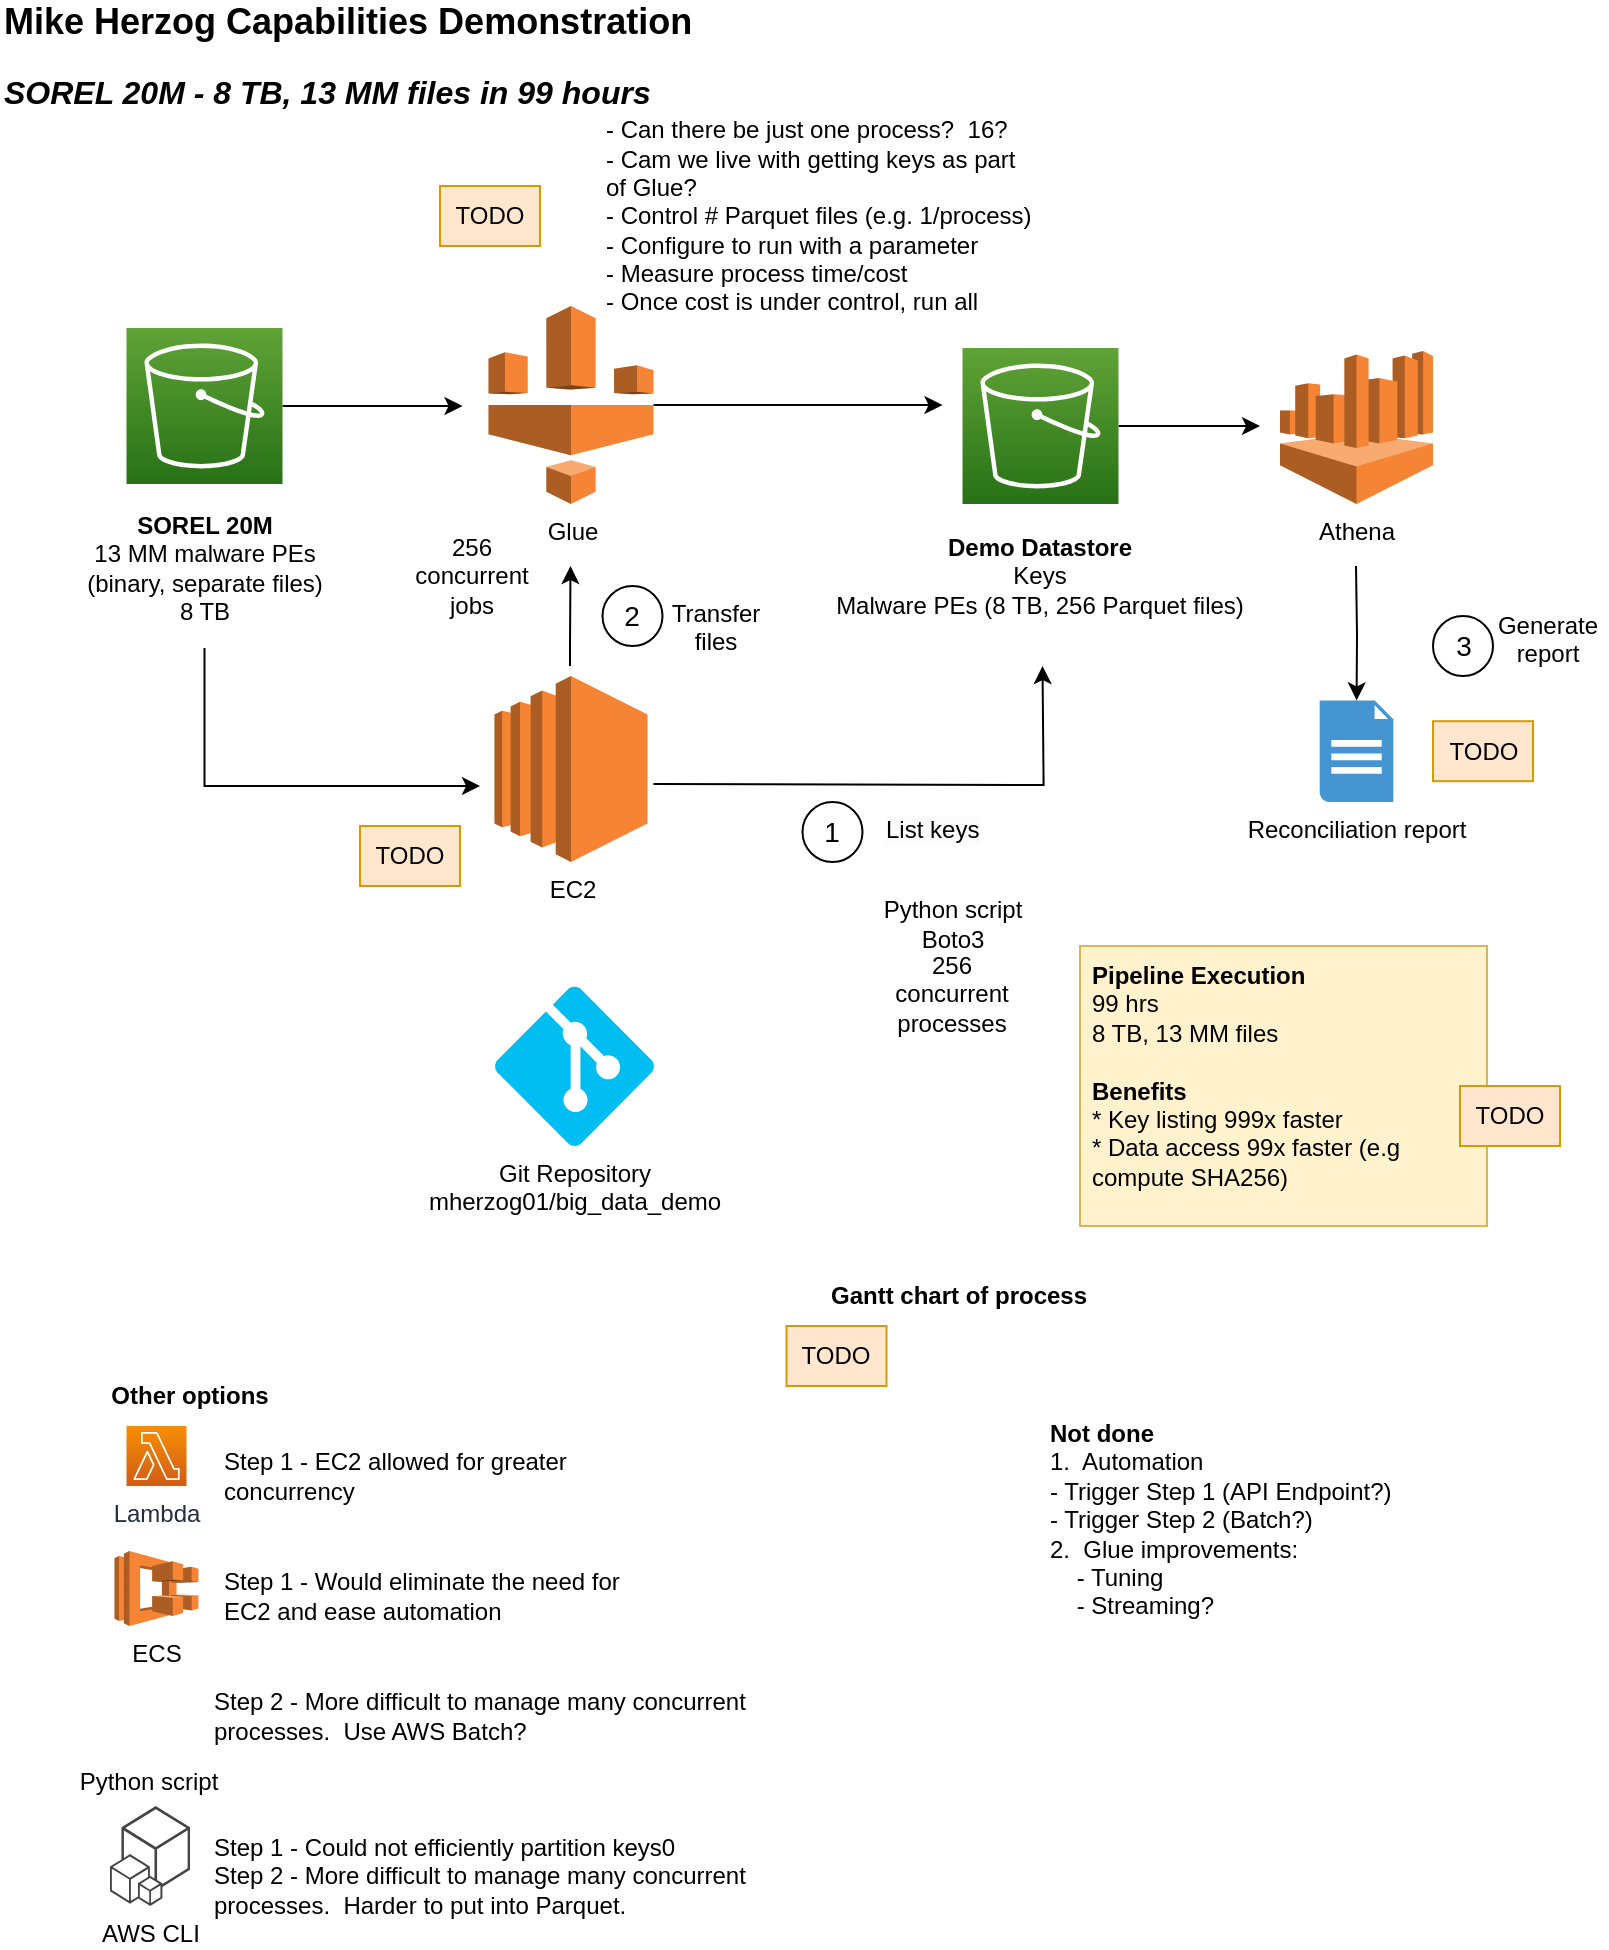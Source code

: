 <mxfile version="21.0.7" type="device"><diagram name="Page-1" id="8_G3W9qjCvlaL20IXkla"><mxGraphModel dx="1064" dy="1155" grid="1" gridSize="10" guides="1" tooltips="1" connect="1" arrows="1" fold="1" page="1" pageScale="1" pageWidth="850" pageHeight="1100" math="0" shadow="0"><root><mxCell id="0"/><mxCell id="1" parent="0"/><mxCell id="77yk1bzN0xZj_WoLheme-6" style="edgeStyle=orthogonalEdgeStyle;rounded=0;orthogonalLoop=1;jettySize=auto;html=1;" edge="1" parent="1"><mxGeometry relative="1" as="geometry"><mxPoint x="366.75" y="419" as="sourcePoint"/><mxPoint x="561.25" y="360" as="targetPoint"/></mxGeometry></mxCell><mxCell id="77yk1bzN0xZj_WoLheme-15" style="edgeStyle=orthogonalEdgeStyle;rounded=0;orthogonalLoop=1;jettySize=auto;html=1;" edge="1" parent="1" source="77yk1bzN0xZj_WoLheme-2"><mxGeometry relative="1" as="geometry"><mxPoint x="271.25" y="230" as="targetPoint"/></mxGeometry></mxCell><mxCell id="77yk1bzN0xZj_WoLheme-2" value="" style="sketch=0;points=[[0,0,0],[0.25,0,0],[0.5,0,0],[0.75,0,0],[1,0,0],[0,1,0],[0.25,1,0],[0.5,1,0],[0.75,1,0],[1,1,0],[0,0.25,0],[0,0.5,0],[0,0.75,0],[1,0.25,0],[1,0.5,0],[1,0.75,0]];outlineConnect=0;fontColor=#232F3E;gradientColor=#60A337;gradientDirection=north;fillColor=#277116;strokeColor=#ffffff;dashed=0;verticalLabelPosition=bottom;verticalAlign=top;align=center;html=1;fontSize=12;fontStyle=0;aspect=fixed;shape=mxgraph.aws4.resourceIcon;resIcon=mxgraph.aws4.s3;" vertex="1" parent="1"><mxGeometry x="103.25" y="191" width="78" height="78" as="geometry"/></mxCell><mxCell id="77yk1bzN0xZj_WoLheme-16" style="edgeStyle=orthogonalEdgeStyle;rounded=0;orthogonalLoop=1;jettySize=auto;html=1;" edge="1" parent="1" source="77yk1bzN0xZj_WoLheme-3"><mxGeometry relative="1" as="geometry"><mxPoint x="511.25" y="229.5" as="targetPoint"/></mxGeometry></mxCell><mxCell id="77yk1bzN0xZj_WoLheme-3" value="Glue" style="outlineConnect=0;dashed=0;verticalLabelPosition=bottom;verticalAlign=top;align=center;html=1;shape=mxgraph.aws3.glue;fillColor=#F58534;gradientColor=none;" vertex="1" parent="1"><mxGeometry x="284.25" y="180" width="82.5" height="99" as="geometry"/></mxCell><mxCell id="77yk1bzN0xZj_WoLheme-4" value="&lt;b&gt;SOREL 20M&lt;/b&gt;&lt;br&gt;13 MM malware PEs (binary, separate files)&lt;br&gt;8 TB" style="text;strokeColor=none;align=center;fillColor=none;html=1;verticalAlign=middle;whiteSpace=wrap;rounded=0;" vertex="1" parent="1"><mxGeometry x="82" y="271" width="120.5" height="80" as="geometry"/></mxCell><mxCell id="77yk1bzN0xZj_WoLheme-21" style="edgeStyle=orthogonalEdgeStyle;rounded=0;orthogonalLoop=1;jettySize=auto;html=1;" edge="1" parent="1" source="77yk1bzN0xZj_WoLheme-5"><mxGeometry relative="1" as="geometry"><mxPoint x="670" y="240" as="targetPoint"/></mxGeometry></mxCell><mxCell id="77yk1bzN0xZj_WoLheme-5" value="" style="sketch=0;points=[[0,0,0],[0.25,0,0],[0.5,0,0],[0.75,0,0],[1,0,0],[0,1,0],[0.25,1,0],[0.5,1,0],[0.75,1,0],[1,1,0],[0,0.25,0],[0,0.5,0],[0,0.75,0],[1,0.25,0],[1,0.5,0],[1,0.75,0]];outlineConnect=0;fontColor=#232F3E;gradientColor=#60A337;gradientDirection=north;fillColor=#277116;strokeColor=#ffffff;dashed=0;verticalLabelPosition=bottom;verticalAlign=top;align=center;html=1;fontSize=12;fontStyle=0;aspect=fixed;shape=mxgraph.aws4.resourceIcon;resIcon=mxgraph.aws4.s3;" vertex="1" parent="1"><mxGeometry x="521.25" y="201" width="78" height="78" as="geometry"/></mxCell><mxCell id="77yk1bzN0xZj_WoLheme-7" value="&lt;font style=&quot;font-size: 14px;&quot;&gt;1&lt;/font&gt;" style="ellipse;whiteSpace=wrap;html=1;" vertex="1" parent="1"><mxGeometry x="441.25" y="428" width="30" height="30" as="geometry"/></mxCell><mxCell id="77yk1bzN0xZj_WoLheme-8" value="&lt;b&gt;Demo Datastore&lt;/b&gt;&lt;br&gt;Keys&lt;br&gt;Malware PEs (8 TB, 256 Parquet files)" style="text;strokeColor=none;align=center;fillColor=none;html=1;verticalAlign=middle;whiteSpace=wrap;rounded=0;" vertex="1" parent="1"><mxGeometry x="450" y="290" width="220" height="50" as="geometry"/></mxCell><mxCell id="77yk1bzN0xZj_WoLheme-9" value="EC2" style="outlineConnect=0;dashed=0;verticalLabelPosition=bottom;verticalAlign=top;align=center;html=1;shape=mxgraph.aws3.ec2;fillColor=#F58534;gradientColor=none;" vertex="1" parent="1"><mxGeometry x="287.25" y="365" width="76.5" height="93" as="geometry"/></mxCell><mxCell id="77yk1bzN0xZj_WoLheme-10" value="Lambda" style="sketch=0;points=[[0,0,0],[0.25,0,0],[0.5,0,0],[0.75,0,0],[1,0,0],[0,1,0],[0.25,1,0],[0.5,1,0],[0.75,1,0],[1,1,0],[0,0.25,0],[0,0.5,0],[0,0.75,0],[1,0.25,0],[1,0.5,0],[1,0.75,0]];outlineConnect=0;fontColor=#232F3E;gradientColor=#F78E04;gradientDirection=north;fillColor=#D05C17;strokeColor=#ffffff;dashed=0;verticalLabelPosition=bottom;verticalAlign=top;align=center;html=1;fontSize=12;fontStyle=0;aspect=fixed;shape=mxgraph.aws4.resourceIcon;resIcon=mxgraph.aws4.lambda;" vertex="1" parent="1"><mxGeometry x="103.25" y="740" width="30" height="30" as="geometry"/></mxCell><mxCell id="77yk1bzN0xZj_WoLheme-11" value="&lt;span style=&quot;color: rgb(0, 0, 0); font-family: Helvetica; font-size: 12px; font-style: normal; font-variant-ligatures: normal; font-variant-caps: normal; font-weight: 400; letter-spacing: normal; orphans: 2; text-align: center; text-indent: 0px; text-transform: none; widows: 2; word-spacing: 0px; -webkit-text-stroke-width: 0px; background-color: rgb(251, 251, 251); text-decoration-thickness: initial; text-decoration-style: initial; text-decoration-color: initial; float: none; display: inline !important;&quot;&gt;List&lt;span&gt;&amp;nbsp;keys&lt;/span&gt;&lt;/span&gt;" style="text;whiteSpace=wrap;html=1;" vertex="1" parent="1"><mxGeometry x="481.25" y="428" width="60" height="30" as="geometry"/></mxCell><mxCell id="77yk1bzN0xZj_WoLheme-12" value="&lt;font style=&quot;font-size: 14px;&quot;&gt;2&lt;/font&gt;" style="ellipse;whiteSpace=wrap;html=1;" vertex="1" parent="1"><mxGeometry x="341.25" y="320" width="30" height="30" as="geometry"/></mxCell><mxCell id="77yk1bzN0xZj_WoLheme-13" value="&lt;div style=&quot;text-align: center;&quot;&gt;&lt;span style=&quot;background-color: initial;&quot;&gt;Transfer files&lt;/span&gt;&lt;/div&gt;" style="text;whiteSpace=wrap;html=1;" vertex="1" parent="1"><mxGeometry x="367.25" y="320" width="60" height="30" as="geometry"/></mxCell><mxCell id="77yk1bzN0xZj_WoLheme-14" style="edgeStyle=orthogonalEdgeStyle;rounded=0;orthogonalLoop=1;jettySize=auto;html=1;" edge="1" parent="1"><mxGeometry relative="1" as="geometry"><mxPoint x="325" y="360" as="sourcePoint"/><mxPoint x="325.25" y="310" as="targetPoint"/><Array as="points"><mxPoint x="325" y="350"/><mxPoint x="325" y="350"/></Array></mxGeometry></mxCell><mxCell id="77yk1bzN0xZj_WoLheme-17" value="256 concurrent jobs" style="text;strokeColor=none;align=center;fillColor=none;html=1;verticalAlign=middle;whiteSpace=wrap;rounded=0;" vertex="1" parent="1"><mxGeometry x="241.25" y="300" width="70" height="30" as="geometry"/></mxCell><mxCell id="77yk1bzN0xZj_WoLheme-18" value="Python script&lt;br&gt;Boto3" style="text;strokeColor=none;align=center;fillColor=none;html=1;verticalAlign=middle;whiteSpace=wrap;rounded=0;" vertex="1" parent="1"><mxGeometry x="471.25" y="474" width="91.25" height="30" as="geometry"/></mxCell><mxCell id="77yk1bzN0xZj_WoLheme-19" value="Git Repository&lt;br&gt;mherzog01/big_data_demo" style="verticalLabelPosition=bottom;html=1;verticalAlign=top;align=center;strokeColor=none;fillColor=#00BEF2;shape=mxgraph.azure.git_repository;" vertex="1" parent="1"><mxGeometry x="287.25" y="520" width="80" height="80" as="geometry"/></mxCell><mxCell id="77yk1bzN0xZj_WoLheme-20" value="Athena" style="outlineConnect=0;dashed=0;verticalLabelPosition=bottom;verticalAlign=top;align=center;html=1;shape=mxgraph.aws3.athena;fillColor=#F58534;gradientColor=none;" vertex="1" parent="1"><mxGeometry x="680" y="202.5" width="76.5" height="76.5" as="geometry"/></mxCell><mxCell id="77yk1bzN0xZj_WoLheme-22" value="Reconciliation report" style="shadow=0;dashed=0;html=1;strokeColor=none;fillColor=#4495D1;labelPosition=center;verticalLabelPosition=bottom;verticalAlign=top;align=center;outlineConnect=0;shape=mxgraph.veeam.2d.report;" vertex="1" parent="1"><mxGeometry x="699.85" y="377.2" width="36.8" height="50.8" as="geometry"/></mxCell><mxCell id="77yk1bzN0xZj_WoLheme-24" value="&lt;div style=&quot;text-align: center;&quot;&gt;&lt;span style=&quot;background-color: initial;&quot;&gt;Generate report&lt;/span&gt;&lt;/div&gt;" style="text;whiteSpace=wrap;html=1;" vertex="1" parent="1"><mxGeometry x="783.15" y="326" width="60" height="30" as="geometry"/></mxCell><mxCell id="77yk1bzN0xZj_WoLheme-25" value="&lt;font style=&quot;font-size: 14px;&quot;&gt;3&lt;/font&gt;" style="ellipse;whiteSpace=wrap;html=1;" vertex="1" parent="1"><mxGeometry x="756.5" y="335" width="30" height="30" as="geometry"/></mxCell><mxCell id="77yk1bzN0xZj_WoLheme-26" style="edgeStyle=orthogonalEdgeStyle;rounded=0;orthogonalLoop=1;jettySize=auto;html=1;" edge="1" parent="1" target="77yk1bzN0xZj_WoLheme-22"><mxGeometry relative="1" as="geometry"><mxPoint x="680" y="250" as="targetPoint"/><mxPoint x="718" y="310" as="sourcePoint"/></mxGeometry></mxCell><mxCell id="77yk1bzN0xZj_WoLheme-27" value="&lt;b&gt;Pipeline Execution&lt;/b&gt;&lt;br&gt;99 hrs&lt;br&gt;8 TB, 13 MM files&lt;br&gt;&lt;br&gt;&lt;b&gt;Benefits&lt;/b&gt;&lt;br&gt;* Key listing 999x faster&lt;br&gt;* Data access 99x faster (e.g compute SHA256)" style="text;strokeColor=#d6b656;align=left;fillColor=#fff2cc;html=1;verticalAlign=top;whiteSpace=wrap;rounded=0;spacingTop=1;spacingLeft=4;spacingBottom=1;spacingRight=1;" vertex="1" parent="1"><mxGeometry x="580" y="500" width="203.5" height="140" as="geometry"/></mxCell><mxCell id="77yk1bzN0xZj_WoLheme-29" value="" style="shape=image;html=1;verticalAlign=top;verticalLabelPosition=bottom;labelBackgroundColor=#ffffff;imageAspect=0;aspect=fixed;image=https://cdn2.iconfinder.com/data/icons/boxicons-logos/24/bxl-python-128.png" vertex="1" parent="1"><mxGeometry x="441.25" y="470" width="34" height="34" as="geometry"/></mxCell><mxCell id="77yk1bzN0xZj_WoLheme-30" value="256 concurrent processes" style="text;strokeColor=none;align=center;fillColor=none;html=1;verticalAlign=middle;whiteSpace=wrap;rounded=0;" vertex="1" parent="1"><mxGeometry x="481.25" y="509" width="70" height="30" as="geometry"/></mxCell><mxCell id="77yk1bzN0xZj_WoLheme-31" value="Gantt chart of process" style="text;strokeColor=none;align=center;fillColor=none;html=1;verticalAlign=middle;whiteSpace=wrap;rounded=0;fontStyle=1" vertex="1" parent="1"><mxGeometry x="450" y="660" width="138.75" height="30" as="geometry"/></mxCell><mxCell id="77yk1bzN0xZj_WoLheme-32" value="TODO" style="text;strokeColor=#d79b00;align=center;fillColor=#ffe6cc;html=1;verticalAlign=middle;whiteSpace=wrap;rounded=0;" vertex="1" parent="1"><mxGeometry x="770" y="570" width="50" height="30" as="geometry"/></mxCell><mxCell id="77yk1bzN0xZj_WoLheme-34" value="TODO" style="text;strokeColor=#d79b00;align=center;fillColor=#ffe6cc;html=1;verticalAlign=middle;whiteSpace=wrap;rounded=0;" vertex="1" parent="1"><mxGeometry x="433.25" y="690" width="50" height="30" as="geometry"/></mxCell><mxCell id="77yk1bzN0xZj_WoLheme-36" value="TODO" style="text;strokeColor=#d79b00;align=center;fillColor=#ffe6cc;html=1;verticalAlign=middle;whiteSpace=wrap;rounded=0;" vertex="1" parent="1"><mxGeometry x="756.5" y="387.6" width="50" height="30" as="geometry"/></mxCell><mxCell id="77yk1bzN0xZj_WoLheme-38" value="TODO" style="text;strokeColor=#d79b00;align=center;fillColor=#ffe6cc;html=1;verticalAlign=middle;whiteSpace=wrap;rounded=0;" vertex="1" parent="1"><mxGeometry x="220" y="440" width="50" height="30" as="geometry"/></mxCell><mxCell id="77yk1bzN0xZj_WoLheme-40" value="Step 1 - EC2 allowed for greater concurrency" style="text;strokeColor=none;align=left;fillColor=none;html=1;verticalAlign=middle;whiteSpace=wrap;rounded=0;" vertex="1" parent="1"><mxGeometry x="150" y="750" width="210" height="30" as="geometry"/></mxCell><mxCell id="77yk1bzN0xZj_WoLheme-42" value="Other options" style="text;strokeColor=none;align=center;fillColor=none;html=1;verticalAlign=middle;whiteSpace=wrap;rounded=0;fontStyle=1" vertex="1" parent="1"><mxGeometry x="90" y="710" width="90" height="30" as="geometry"/></mxCell><mxCell id="77yk1bzN0xZj_WoLheme-44" value="Python script" style="shape=image;html=1;verticalAlign=top;verticalLabelPosition=bottom;labelBackgroundColor=#ffffff;imageAspect=0;aspect=fixed;image=https://cdn2.iconfinder.com/data/icons/boxicons-logos/24/bxl-python-128.png" vertex="1" parent="1"><mxGeometry x="97.25" y="870" width="34" height="34" as="geometry"/></mxCell><mxCell id="77yk1bzN0xZj_WoLheme-45" value="AWS CLI" style="outlineConnect=0;dashed=0;verticalLabelPosition=bottom;verticalAlign=top;align=center;html=1;shape=mxgraph.aws3.cli;fillColor=#444444;gradientColor=none;" vertex="1" parent="1"><mxGeometry x="95" y="930" width="40" height="50" as="geometry"/></mxCell><mxCell id="77yk1bzN0xZj_WoLheme-46" value="Step 2 - More difficult to manage many concurrent processes.&amp;nbsp; Use AWS Batch?" style="text;strokeColor=none;align=left;fillColor=none;html=1;verticalAlign=middle;whiteSpace=wrap;rounded=0;" vertex="1" parent="1"><mxGeometry x="145" y="870" width="270" height="30" as="geometry"/></mxCell><mxCell id="77yk1bzN0xZj_WoLheme-47" value="Step 1 - Could not efficiently partition keys0&lt;br&gt;Step 2 - More difficult to manage many concurrent processes.&amp;nbsp; Harder to put into Parquet." style="text;strokeColor=none;align=left;fillColor=none;html=1;verticalAlign=middle;whiteSpace=wrap;rounded=0;" vertex="1" parent="1"><mxGeometry x="145" y="940" width="270" height="50" as="geometry"/></mxCell><mxCell id="77yk1bzN0xZj_WoLheme-48" style="edgeStyle=orthogonalEdgeStyle;rounded=0;orthogonalLoop=1;jettySize=auto;html=1;" edge="1" parent="1" source="77yk1bzN0xZj_WoLheme-4"><mxGeometry relative="1" as="geometry"><mxPoint x="280" y="420" as="targetPoint"/><mxPoint x="190" y="250" as="sourcePoint"/><Array as="points"><mxPoint x="142" y="420"/></Array></mxGeometry></mxCell><mxCell id="77yk1bzN0xZj_WoLheme-49" value="Not done&lt;br&gt;&lt;span style=&quot;font-weight: normal;&quot;&gt;1.&amp;nbsp; Automation &lt;br&gt;- Trigger Step 1 (API Endpoint?)&lt;br&gt;- Trigger Step 2 (Batch?)&lt;br&gt;2.&amp;nbsp; Glue improvements:&lt;br&gt;&amp;nbsp; &amp;nbsp; - Tuning&lt;br&gt;&amp;nbsp; &amp;nbsp; - Streaming?&lt;br&gt;&lt;/span&gt;" style="text;strokeColor=none;align=left;fillColor=none;html=1;verticalAlign=top;whiteSpace=wrap;rounded=0;fontStyle=1" vertex="1" parent="1"><mxGeometry x="562.5" y="730" width="207.5" height="140" as="geometry"/></mxCell><mxCell id="77yk1bzN0xZj_WoLheme-50" value="TODO" style="text;strokeColor=#d79b00;align=center;fillColor=#ffe6cc;html=1;verticalAlign=middle;whiteSpace=wrap;rounded=0;" vertex="1" parent="1"><mxGeometry x="260" y="120" width="50" height="30" as="geometry"/></mxCell><mxCell id="77yk1bzN0xZj_WoLheme-52" value="&lt;b&gt;&lt;font style=&quot;&quot;&gt;&lt;font style=&quot;font-size: 18px;&quot;&gt;Mike Herzog Capabilities Demonstration&lt;/font&gt;&lt;br&gt;&lt;br&gt;&lt;i style=&quot;font-size: 16px;&quot;&gt;SOREL 20M - 8 TB, 13 MM files in 99 hours&lt;/i&gt;&lt;/font&gt;&lt;/b&gt;" style="text;strokeColor=none;align=left;fillColor=none;html=1;verticalAlign=middle;whiteSpace=wrap;rounded=0;" vertex="1" parent="1"><mxGeometry x="40" y="40" width="720" height="30" as="geometry"/></mxCell><mxCell id="77yk1bzN0xZj_WoLheme-54" value="Step 1 - Would eliminate the need for EC2 and ease automation" style="text;strokeColor=none;align=left;fillColor=none;html=1;verticalAlign=middle;whiteSpace=wrap;rounded=0;" vertex="1" parent="1"><mxGeometry x="150" y="810" width="210" height="30" as="geometry"/></mxCell><mxCell id="77yk1bzN0xZj_WoLheme-55" value="ECS" style="outlineConnect=0;dashed=0;verticalLabelPosition=bottom;verticalAlign=top;align=center;html=1;shape=mxgraph.aws3.ecs;fillColor=#F58534;gradientColor=none;" vertex="1" parent="1"><mxGeometry x="97.25" y="802.5" width="42" height="37.5" as="geometry"/></mxCell><mxCell id="77yk1bzN0xZj_WoLheme-57" value="- Can there be just one process?&amp;nbsp; 16?&lt;br&gt;- Cam we live with getting keys as part of Glue?&lt;br&gt;- Control # Parquet files (e.g. 1/process)&lt;br&gt;- Configure to run with a parameter&lt;br&gt;- Measure process time/cost&lt;br&gt;- Once cost is under control, run all" style="text;strokeColor=none;align=left;fillColor=none;html=1;verticalAlign=middle;whiteSpace=wrap;rounded=0;" vertex="1" parent="1"><mxGeometry x="341.25" y="90" width="220" height="90" as="geometry"/></mxCell></root></mxGraphModel></diagram></mxfile>